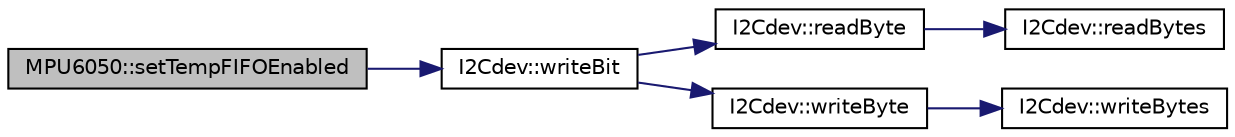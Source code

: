 digraph "MPU6050::setTempFIFOEnabled"
{
  edge [fontname="Helvetica",fontsize="10",labelfontname="Helvetica",labelfontsize="10"];
  node [fontname="Helvetica",fontsize="10",shape=record];
  rankdir="LR";
  Node1326 [label="MPU6050::setTempFIFOEnabled",height=0.2,width=0.4,color="black", fillcolor="grey75", style="filled", fontcolor="black"];
  Node1326 -> Node1327 [color="midnightblue",fontsize="10",style="solid",fontname="Helvetica"];
  Node1327 [label="I2Cdev::writeBit",height=0.2,width=0.4,color="black", fillcolor="white", style="filled",URL="$class_i2_cdev.html#aa68890af87de5471d32e583ebbd91acb",tooltip="write a single bit in an 8-bit device register. "];
  Node1327 -> Node1328 [color="midnightblue",fontsize="10",style="solid",fontname="Helvetica"];
  Node1328 [label="I2Cdev::readByte",height=0.2,width=0.4,color="black", fillcolor="white", style="filled",URL="$class_i2_cdev.html#aef1db446b45660c6631fc780278ac366",tooltip="Read single byte from an 8-bit device register. "];
  Node1328 -> Node1329 [color="midnightblue",fontsize="10",style="solid",fontname="Helvetica"];
  Node1329 [label="I2Cdev::readBytes",height=0.2,width=0.4,color="black", fillcolor="white", style="filled",URL="$class_i2_cdev.html#ae1eed9468ce4653e080bfd8481d2ac88",tooltip="Read multiple bytes from an 8-bit device register. "];
  Node1327 -> Node1330 [color="midnightblue",fontsize="10",style="solid",fontname="Helvetica"];
  Node1330 [label="I2Cdev::writeByte",height=0.2,width=0.4,color="black", fillcolor="white", style="filled",URL="$class_i2_cdev.html#aeb297637ef985cd562da465ba61b7042",tooltip="Write single byte to an 8-bit device register. "];
  Node1330 -> Node1331 [color="midnightblue",fontsize="10",style="solid",fontname="Helvetica"];
  Node1331 [label="I2Cdev::writeBytes",height=0.2,width=0.4,color="black", fillcolor="white", style="filled",URL="$class_i2_cdev.html#aa4e39cac6c0eac5112f9132084bcc93e"];
}

